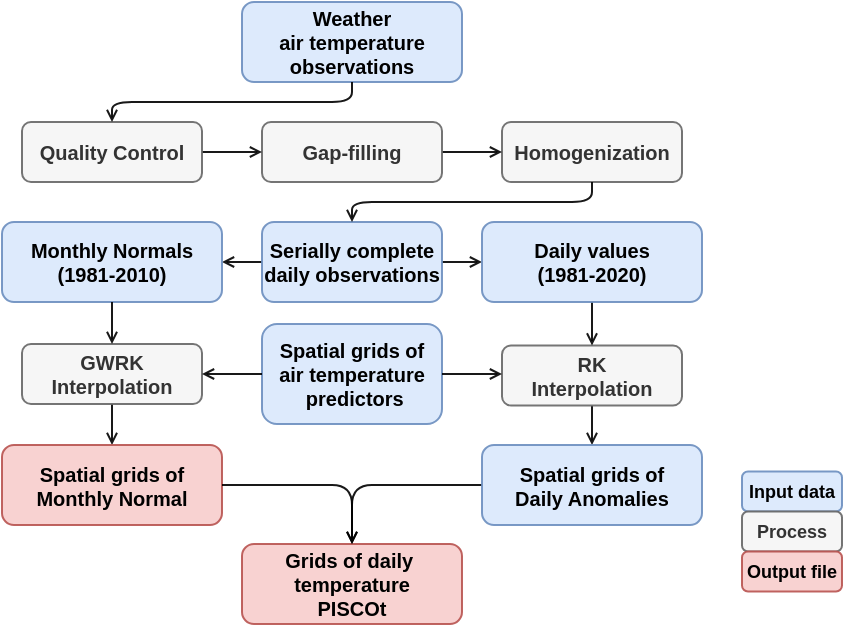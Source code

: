 <mxfile version="20.1.1" type="github"><diagram id="ES-HaVBYeuBXV5QrSLtq" name="Page-1"><mxGraphModel dx="254" dy="799" grid="1" gridSize="10" guides="1" tooltips="1" connect="1" arrows="1" fold="1" page="1" pageScale="1" pageWidth="100" pageHeight="112" math="0" shadow="0"><root><mxCell id="0"/><mxCell id="1" parent="0"/><mxCell id="7Vn2_Aku2eAh16sAOzjH-18" style="edgeStyle=orthogonalEdgeStyle;rounded=1;sketch=0;orthogonalLoop=1;jettySize=auto;html=1;fontSize=9;endArrow=open;endFill=0;endSize=4;opacity=90;" parent="1" source="7Vn2_Aku2eAh16sAOzjH-2" edge="1"><mxGeometry relative="1" as="geometry"><mxPoint x="360" y="140" as="targetPoint"/></mxGeometry></mxCell><mxCell id="7Vn2_Aku2eAh16sAOzjH-19" style="edgeStyle=orthogonalEdgeStyle;rounded=1;sketch=0;orthogonalLoop=1;jettySize=auto;html=1;fontSize=9;endArrow=open;endFill=0;endSize=4;opacity=90;" parent="1" source="7Vn2_Aku2eAh16sAOzjH-2" edge="1"><mxGeometry relative="1" as="geometry"><mxPoint x="490" y="140" as="targetPoint"/></mxGeometry></mxCell><mxCell id="ow9gGme_L00yQlCZZfW1-1" value="Input data" style="rounded=1;whiteSpace=wrap;html=1;opacity=90;fontSize=9;fontStyle=1;fillColor=#dae8fc;strokeColor=#6c8ebf;" parent="1" vertex="1"><mxGeometry x="620" y="244.75" width="50" height="20" as="geometry"/></mxCell><mxCell id="ow9gGme_L00yQlCZZfW1-2" value="Process" style="rounded=1;whiteSpace=wrap;html=1;opacity=90;fontSize=9;fontStyle=1;fillColor=#f5f5f5;fontColor=#333333;strokeColor=#666666;" parent="1" vertex="1"><mxGeometry x="620" y="264.75" width="50" height="20" as="geometry"/></mxCell><mxCell id="ow9gGme_L00yQlCZZfW1-3" value="Output file" style="rounded=1;whiteSpace=wrap;html=1;opacity=90;fontSize=9;fontStyle=1;fillColor=#f8cecc;strokeColor=#b85450;" parent="1" vertex="1"><mxGeometry x="620" y="284.75" width="50" height="20" as="geometry"/></mxCell><mxCell id="ow9gGme_L00yQlCZZfW1-6" value="Weather &lt;br style=&quot;font-size: 10px;&quot;&gt;air temperature observations" style="rounded=1;whiteSpace=wrap;html=1;fontSize=10;fontFamily=Helvetica;fontStyle=1;opacity=90;fillColor=#dae8fc;strokeColor=#6c8ebf;" parent="1" vertex="1"><mxGeometry x="370" y="10" width="110" height="40" as="geometry"/></mxCell><mxCell id="ow9gGme_L00yQlCZZfW1-7" value="Monthly Normals&lt;br style=&quot;font-size: 10px;&quot;&gt;(1981-2010)" style="rounded=1;whiteSpace=wrap;html=1;fontSize=10;fontFamily=Helvetica;fontStyle=1;opacity=90;fillColor=#dae8fc;strokeColor=#6c8ebf;" parent="1" vertex="1"><mxGeometry x="250" y="120" width="110" height="40" as="geometry"/></mxCell><mxCell id="ow9gGme_L00yQlCZZfW1-9" value="&lt;span style=&quot;color: rgb(0, 0, 0); font-family: helvetica; font-size: 10px; font-style: normal; font-weight: 700; letter-spacing: normal; text-align: center; text-indent: 0px; text-transform: none; word-spacing: 0px; display: inline; float: none;&quot;&gt;Spatial grids of&lt;/span&gt;&lt;br style=&quot;color: rgb(0, 0, 0); font-family: helvetica; font-size: 10px; font-style: normal; font-weight: 700; letter-spacing: normal; text-align: center; text-indent: 0px; text-transform: none; word-spacing: 0px;&quot;&gt;&lt;span style=&quot;color: rgb(0, 0, 0); font-family: helvetica; font-size: 10px; font-style: normal; font-weight: 700; letter-spacing: normal; text-align: center; text-indent: 0px; text-transform: none; word-spacing: 0px; display: inline; float: none;&quot;&gt;air temperature&lt;/span&gt;&lt;br style=&quot;color: rgb(0, 0, 0); font-family: helvetica; font-size: 10px; font-style: normal; font-weight: 700; letter-spacing: normal; text-align: center; text-indent: 0px; text-transform: none; word-spacing: 0px;&quot;&gt;&lt;span style=&quot;color: rgb(0, 0, 0); font-family: helvetica; font-size: 10px; font-style: normal; font-weight: 700; letter-spacing: normal; text-align: center; text-indent: 0px; text-transform: none; word-spacing: 0px; display: inline; float: none;&quot;&gt;&amp;nbsp;predictors&lt;/span&gt;" style="rounded=1;whiteSpace=wrap;html=1;fontSize=10;fontFamily=Helvetica;fontStyle=1;opacity=90;fillColor=#dae8fc;strokeColor=#6c8ebf;" parent="1" vertex="1"><mxGeometry x="380" y="171" width="90" height="50" as="geometry"/></mxCell><mxCell id="7Vn2_Aku2eAh16sAOzjH-22" style="edgeStyle=orthogonalEdgeStyle;rounded=1;sketch=0;orthogonalLoop=1;jettySize=auto;html=1;entryX=0.5;entryY=0;entryDx=0;entryDy=0;fontSize=9;endArrow=open;endFill=0;endSize=4;opacity=90;" parent="1" source="ow9gGme_L00yQlCZZfW1-10" target="ow9gGme_L00yQlCZZfW1-16" edge="1"><mxGeometry relative="1" as="geometry"/></mxCell><mxCell id="ow9gGme_L00yQlCZZfW1-10" value="GWRK Interpolation" style="rounded=1;whiteSpace=wrap;html=1;fontSize=10;fontFamily=Helvetica;fontStyle=1;opacity=90;fillColor=#f5f5f5;fontColor=#333333;strokeColor=#666666;" parent="1" vertex="1"><mxGeometry x="260" y="181" width="90" height="30" as="geometry"/></mxCell><mxCell id="ow9gGme_L00yQlCZZfW1-11" style="edgeStyle=orthogonalEdgeStyle;rounded=1;jumpStyle=gap;orthogonalLoop=1;jettySize=auto;html=1;entryX=0.5;entryY=0;entryDx=0;entryDy=0;endSize=4;opacity=90;fontSize=10;endArrow=open;endFill=0;" parent="1" source="ow9gGme_L00yQlCZZfW1-7" target="ow9gGme_L00yQlCZZfW1-10" edge="1"><mxGeometry x="240" y="-5.25" as="geometry"/></mxCell><mxCell id="ow9gGme_L00yQlCZZfW1-12" style="edgeStyle=orthogonalEdgeStyle;rounded=1;jumpStyle=gap;orthogonalLoop=1;jettySize=auto;html=1;entryX=1;entryY=0.5;entryDx=0;entryDy=0;endSize=4;opacity=90;fontSize=10;endArrow=open;endFill=0;" parent="1" source="ow9gGme_L00yQlCZZfW1-9" target="ow9gGme_L00yQlCZZfW1-10" edge="1"><mxGeometry x="240" y="-5.25" as="geometry"/></mxCell><mxCell id="7Vn2_Aku2eAh16sAOzjH-23" style="edgeStyle=orthogonalEdgeStyle;rounded=1;sketch=0;orthogonalLoop=1;jettySize=auto;html=1;entryX=0.5;entryY=0;entryDx=0;entryDy=0;fontSize=9;endArrow=open;endFill=0;endSize=4;opacity=90;" parent="1" source="ow9gGme_L00yQlCZZfW1-14" target="ow9gGme_L00yQlCZZfW1-29" edge="1"><mxGeometry relative="1" as="geometry"/></mxCell><mxCell id="ow9gGme_L00yQlCZZfW1-14" value="RK &lt;br style=&quot;font-size: 10px;&quot;&gt;Interpolation" style="rounded=1;whiteSpace=wrap;html=1;fontSize=10;fontFamily=Helvetica;fontStyle=1;opacity=90;fillColor=#f5f5f5;fontColor=#333333;strokeColor=#666666;" parent="1" vertex="1"><mxGeometry x="500" y="181.75" width="90" height="30" as="geometry"/></mxCell><mxCell id="ow9gGme_L00yQlCZZfW1-15" style="edgeStyle=orthogonalEdgeStyle;rounded=1;jumpStyle=gap;orthogonalLoop=1;jettySize=auto;html=1;entryX=0;entryY=0.475;entryDx=0;entryDy=0;entryPerimeter=0;endSize=4;opacity=90;fontSize=10;endArrow=open;endFill=0;" parent="1" source="ow9gGme_L00yQlCZZfW1-9" target="ow9gGme_L00yQlCZZfW1-14" edge="1"><mxGeometry x="240" y="-5.25" as="geometry"/></mxCell><mxCell id="ow9gGme_L00yQlCZZfW1-16" value="Spatial grids of&lt;br style=&quot;font-size: 10px;&quot;&gt;Monthly Normal" style="rounded=1;whiteSpace=wrap;html=1;fontSize=10;fontFamily=Helvetica;fontStyle=1;opacity=90;fillColor=#f8cecc;strokeColor=#b85450;" parent="1" vertex="1"><mxGeometry x="250" y="231.5" width="110" height="40" as="geometry"/></mxCell><mxCell id="ow9gGme_L00yQlCZZfW1-18" value="Grids of daily&amp;nbsp;&lt;br style=&quot;font-size: 10px&quot;&gt;temperature&lt;br style=&quot;font-size: 10px;&quot;&gt;PISCOt" style="rounded=1;whiteSpace=wrap;html=1;fontSize=10;fontFamily=Helvetica;fontStyle=1;opacity=90;fillColor=#f8cecc;strokeColor=#b85450;" parent="1" vertex="1"><mxGeometry x="370" y="281" width="110" height="40" as="geometry"/></mxCell><mxCell id="ow9gGme_L00yQlCZZfW1-19" style="edgeStyle=orthogonalEdgeStyle;rounded=1;jumpStyle=gap;orthogonalLoop=1;jettySize=auto;html=1;entryX=0.5;entryY=0;entryDx=0;entryDy=0;endSize=4;opacity=90;fontSize=10;endArrow=open;endFill=0;" parent="1" source="ow9gGme_L00yQlCZZfW1-16" target="ow9gGme_L00yQlCZZfW1-18" edge="1"><mxGeometry x="240" y="-5.25" as="geometry"/></mxCell><mxCell id="ow9gGme_L00yQlCZZfW1-20" value="Homogenization" style="rounded=1;whiteSpace=wrap;html=1;fontSize=10;fontFamily=Helvetica;fontStyle=1;opacity=90;fillColor=#f5f5f5;fontColor=#333333;strokeColor=#666666;" parent="1" vertex="1"><mxGeometry x="500" y="70" width="90" height="30" as="geometry"/></mxCell><mxCell id="ow9gGme_L00yQlCZZfW1-21" style="edgeStyle=orthogonalEdgeStyle;rounded=1;orthogonalLoop=1;jettySize=auto;html=1;entryX=0;entryY=0.5;entryDx=0;entryDy=0;opacity=90;endSize=4;fontSize=10;endArrow=open;endFill=0;" parent="1" source="ow9gGme_L00yQlCZZfW1-22" target="ow9gGme_L00yQlCZZfW1-20" edge="1"><mxGeometry x="260" y="70" as="geometry"/></mxCell><mxCell id="ow9gGme_L00yQlCZZfW1-22" value="Gap-filling" style="rounded=1;whiteSpace=wrap;html=1;fontSize=10;fontFamily=Helvetica;fontStyle=1;opacity=90;fillColor=#f5f5f5;fontColor=#333333;strokeColor=#666666;" parent="1" vertex="1"><mxGeometry x="380" y="70" width="90" height="30" as="geometry"/></mxCell><mxCell id="ow9gGme_L00yQlCZZfW1-23" style="edgeStyle=orthogonalEdgeStyle;rounded=1;orthogonalLoop=1;jettySize=auto;html=1;entryX=0;entryY=0.5;entryDx=0;entryDy=0;opacity=90;endSize=4;fontSize=10;endArrow=open;endFill=0;" parent="1" source="ow9gGme_L00yQlCZZfW1-24" target="ow9gGme_L00yQlCZZfW1-22" edge="1"><mxGeometry x="260" y="70" as="geometry"/></mxCell><mxCell id="ow9gGme_L00yQlCZZfW1-24" value="Quality Control" style="rounded=1;whiteSpace=wrap;html=1;fontSize=10;fontFamily=Helvetica;fontStyle=1;opacity=90;fillColor=#f5f5f5;fontColor=#333333;strokeColor=#666666;" parent="1" vertex="1"><mxGeometry x="260" y="70" width="90" height="30" as="geometry"/></mxCell><mxCell id="7Vn2_Aku2eAh16sAOzjH-9" style="edgeStyle=orthogonalEdgeStyle;rounded=1;orthogonalLoop=1;jettySize=auto;html=1;entryX=0.5;entryY=0;entryDx=0;entryDy=0;fontSize=10;endArrow=open;endFill=0;endSize=4;opacity=90;" parent="1" source="ow9gGme_L00yQlCZZfW1-6" target="ow9gGme_L00yQlCZZfW1-24" edge="1"><mxGeometry relative="1" as="geometry"><Array as="points"><mxPoint x="425" y="60"/><mxPoint x="305" y="60"/></Array></mxGeometry></mxCell><mxCell id="ow9gGme_L00yQlCZZfW1-25" style="edgeStyle=orthogonalEdgeStyle;rounded=1;jumpStyle=gap;orthogonalLoop=1;jettySize=auto;html=1;entryX=0.5;entryY=0;entryDx=0;entryDy=0;endArrow=open;endFill=0;endSize=4;opacity=90;fontSize=10;" parent="1" source="ow9gGme_L00yQlCZZfW1-26" target="ow9gGme_L00yQlCZZfW1-14" edge="1"><mxGeometry x="240" y="-5.25" as="geometry"/></mxCell><mxCell id="ow9gGme_L00yQlCZZfW1-26" value="Daily values&lt;br style=&quot;font-size: 10px&quot;&gt;(1981-2020)" style="rounded=1;whiteSpace=wrap;html=1;fontSize=10;fontFamily=Helvetica;fontStyle=1;opacity=90;fillColor=#dae8fc;strokeColor=#6c8ebf;" parent="1" vertex="1"><mxGeometry x="490" y="120" width="110" height="40" as="geometry"/></mxCell><mxCell id="ow9gGme_L00yQlCZZfW1-28" style="edgeStyle=orthogonalEdgeStyle;rounded=1;sketch=0;jumpStyle=gap;orthogonalLoop=1;jettySize=auto;html=1;entryX=0.5;entryY=0;entryDx=0;entryDy=0;endArrow=open;endFill=0;endSize=4;targetPerimeterSpacing=0;fontSize=10;opacity=90;" parent="1" source="ow9gGme_L00yQlCZZfW1-29" target="ow9gGme_L00yQlCZZfW1-18" edge="1"><mxGeometry relative="1" as="geometry"/></mxCell><mxCell id="ow9gGme_L00yQlCZZfW1-29" value="Spatial grids of&lt;br style=&quot;font-size: 10px&quot;&gt;Daily Anomalies" style="rounded=1;whiteSpace=wrap;html=1;fontSize=10;fontFamily=Helvetica;fontStyle=1;opacity=90;fillColor=#dae8fc;strokeColor=#6c8ebf;" parent="1" vertex="1"><mxGeometry x="490" y="231.5" width="110" height="40" as="geometry"/></mxCell><mxCell id="7Vn2_Aku2eAh16sAOzjH-2" value="Serially complete daily observations" style="rounded=1;whiteSpace=wrap;html=1;fontSize=10;fontFamily=Helvetica;fontStyle=1;opacity=90;fillColor=#dae8fc;strokeColor=#6c8ebf;" parent="1" vertex="1"><mxGeometry x="380" y="120" width="90" height="40" as="geometry"/></mxCell><mxCell id="7Vn2_Aku2eAh16sAOzjH-4" style="edgeStyle=orthogonalEdgeStyle;rounded=1;orthogonalLoop=1;jettySize=auto;html=1;fontSize=10;endSize=4;endArrow=open;endFill=0;opacity=90;" parent="1" source="ow9gGme_L00yQlCZZfW1-20" target="7Vn2_Aku2eAh16sAOzjH-2" edge="1"><mxGeometry relative="1" as="geometry"><Array as="points"><mxPoint x="545" y="110"/><mxPoint x="425" y="110"/></Array></mxGeometry></mxCell></root></mxGraphModel></diagram></mxfile>